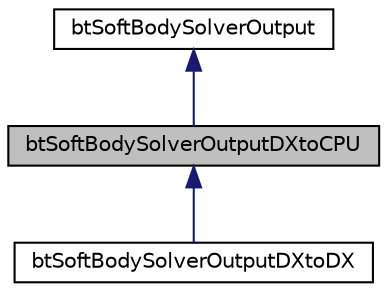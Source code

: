 digraph "btSoftBodySolverOutputDXtoCPU"
{
  edge [fontname="Helvetica",fontsize="10",labelfontname="Helvetica",labelfontsize="10"];
  node [fontname="Helvetica",fontsize="10",shape=record];
  Node1 [label="btSoftBodySolverOutputDXtoCPU",height=0.2,width=0.4,color="black", fillcolor="grey75", style="filled", fontcolor="black"];
  Node2 -> Node1 [dir="back",color="midnightblue",fontsize="10",style="solid",fontname="Helvetica"];
  Node2 [label="btSoftBodySolverOutput",height=0.2,width=0.4,color="black", fillcolor="white", style="filled",URL="$classbt_soft_body_solver_output.html"];
  Node1 -> Node3 [dir="back",color="midnightblue",fontsize="10",style="solid",fontname="Helvetica"];
  Node3 [label="btSoftBodySolverOutputDXtoDX",height=0.2,width=0.4,color="black", fillcolor="white", style="filled",URL="$classbt_soft_body_solver_output_d_xto_d_x.html"];
}
